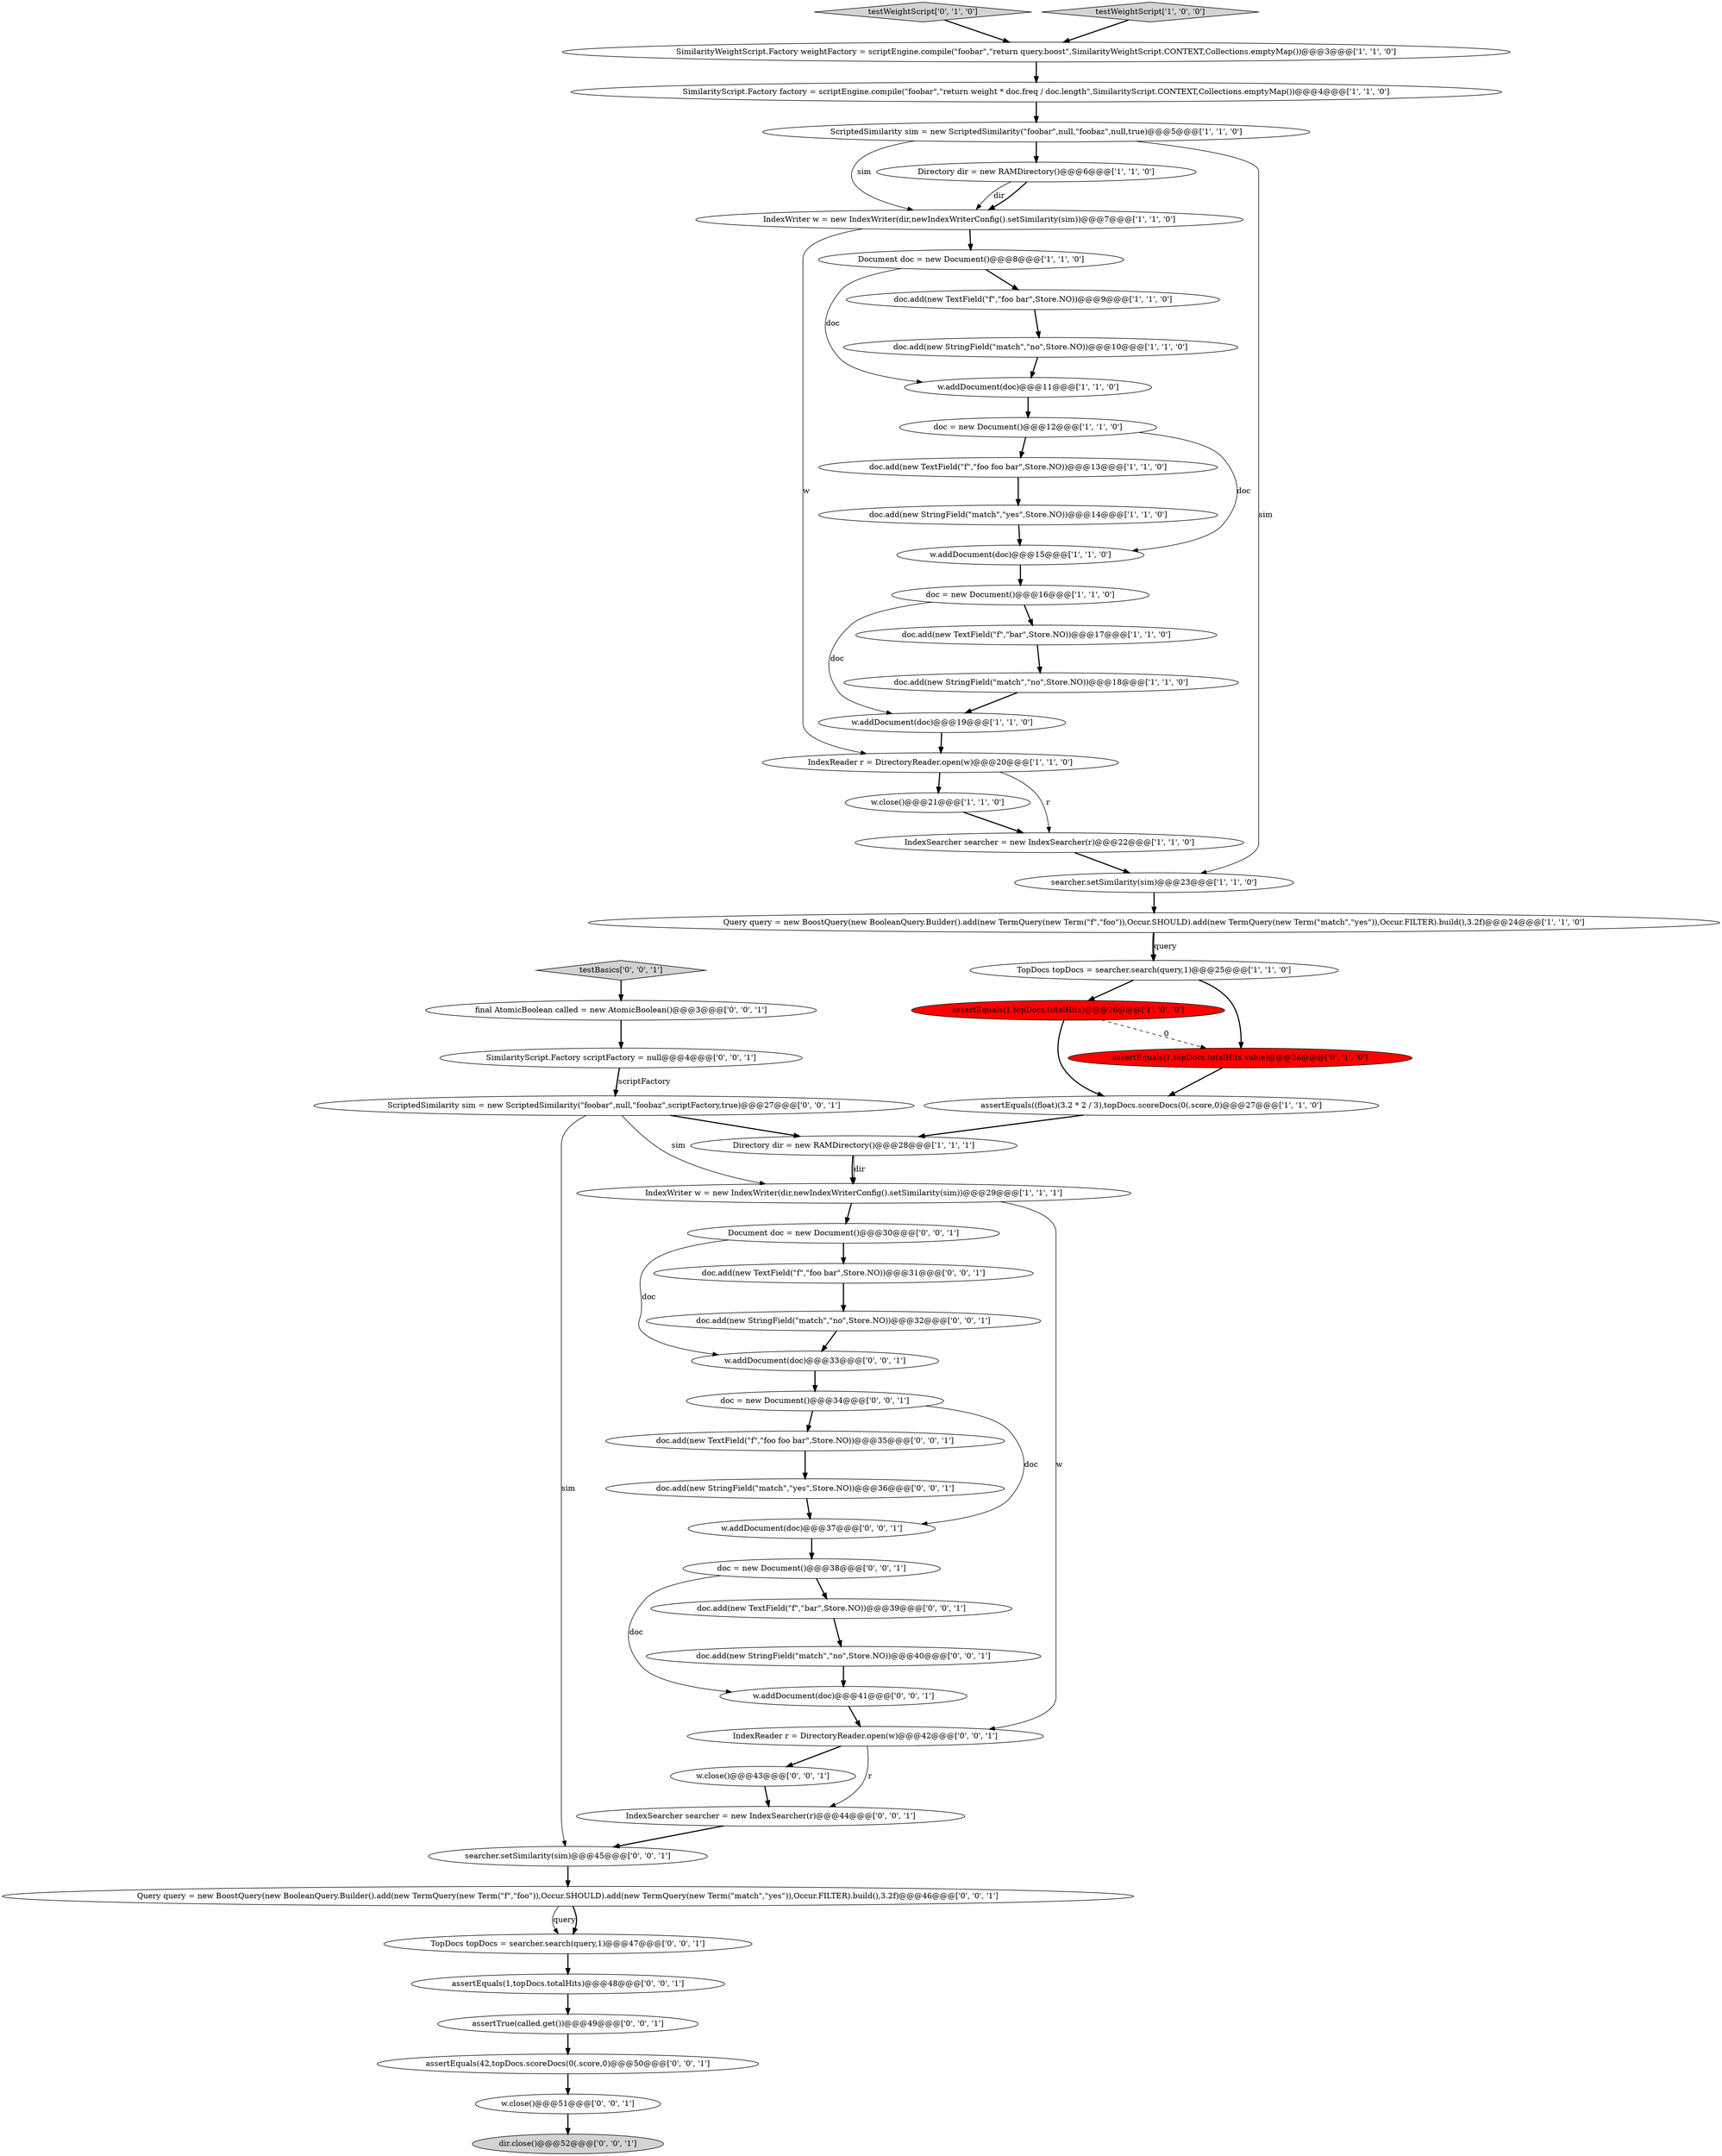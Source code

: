 digraph {
23 [style = filled, label = "doc.add(new StringField(\"match\",\"yes\",Store.NO))@@@14@@@['1', '1', '0']", fillcolor = white, shape = ellipse image = "AAA0AAABBB1BBB"];
2 [style = filled, label = "assertEquals((float)(3.2 * 2 / 3),topDocs.scoreDocs(0(.score,0)@@@27@@@['1', '1', '0']", fillcolor = white, shape = ellipse image = "AAA0AAABBB1BBB"];
34 [style = filled, label = "doc.add(new StringField(\"match\",\"no\",Store.NO))@@@32@@@['0', '0', '1']", fillcolor = white, shape = ellipse image = "AAA0AAABBB3BBB"];
47 [style = filled, label = "assertEquals(1,topDocs.totalHits)@@@48@@@['0', '0', '1']", fillcolor = white, shape = ellipse image = "AAA0AAABBB3BBB"];
54 [style = filled, label = "dir.close()@@@52@@@['0', '0', '1']", fillcolor = lightgray, shape = ellipse image = "AAA0AAABBB3BBB"];
4 [style = filled, label = "IndexWriter w = new IndexWriter(dir,newIndexWriterConfig().setSimilarity(sim))@@@7@@@['1', '1', '0']", fillcolor = white, shape = ellipse image = "AAA0AAABBB1BBB"];
22 [style = filled, label = "w.addDocument(doc)@@@11@@@['1', '1', '0']", fillcolor = white, shape = ellipse image = "AAA0AAABBB1BBB"];
28 [style = filled, label = "assertEquals(1,topDocs.totalHits.value)@@@26@@@['0', '1', '0']", fillcolor = red, shape = ellipse image = "AAA1AAABBB2BBB"];
39 [style = filled, label = "doc = new Document()@@@34@@@['0', '0', '1']", fillcolor = white, shape = ellipse image = "AAA0AAABBB3BBB"];
45 [style = filled, label = "doc = new Document()@@@38@@@['0', '0', '1']", fillcolor = white, shape = ellipse image = "AAA0AAABBB3BBB"];
30 [style = filled, label = "doc.add(new StringField(\"match\",\"no\",Store.NO))@@@40@@@['0', '0', '1']", fillcolor = white, shape = ellipse image = "AAA0AAABBB3BBB"];
3 [style = filled, label = "SimilarityWeightScript.Factory weightFactory = scriptEngine.compile(\"foobar\",\"return query.boost\",SimilarityWeightScript.CONTEXT,Collections.emptyMap())@@@3@@@['1', '1', '0']", fillcolor = white, shape = ellipse image = "AAA0AAABBB1BBB"];
24 [style = filled, label = "doc = new Document()@@@16@@@['1', '1', '0']", fillcolor = white, shape = ellipse image = "AAA0AAABBB1BBB"];
56 [style = filled, label = "ScriptedSimilarity sim = new ScriptedSimilarity(\"foobar\",null,\"foobaz\",scriptFactory,true)@@@27@@@['0', '0', '1']", fillcolor = white, shape = ellipse image = "AAA0AAABBB3BBB"];
9 [style = filled, label = "ScriptedSimilarity sim = new ScriptedSimilarity(\"foobar\",null,\"foobaz\",null,true)@@@5@@@['1', '1', '0']", fillcolor = white, shape = ellipse image = "AAA0AAABBB1BBB"];
29 [style = filled, label = "testWeightScript['0', '1', '0']", fillcolor = lightgray, shape = diamond image = "AAA0AAABBB2BBB"];
11 [style = filled, label = "Document doc = new Document()@@@8@@@['1', '1', '0']", fillcolor = white, shape = ellipse image = "AAA0AAABBB1BBB"];
46 [style = filled, label = "IndexSearcher searcher = new IndexSearcher(r)@@@44@@@['0', '0', '1']", fillcolor = white, shape = ellipse image = "AAA0AAABBB3BBB"];
15 [style = filled, label = "IndexReader r = DirectoryReader.open(w)@@@20@@@['1', '1', '0']", fillcolor = white, shape = ellipse image = "AAA0AAABBB1BBB"];
49 [style = filled, label = "w.addDocument(doc)@@@37@@@['0', '0', '1']", fillcolor = white, shape = ellipse image = "AAA0AAABBB3BBB"];
35 [style = filled, label = "w.close()@@@43@@@['0', '0', '1']", fillcolor = white, shape = ellipse image = "AAA0AAABBB3BBB"];
44 [style = filled, label = "doc.add(new StringField(\"match\",\"yes\",Store.NO))@@@36@@@['0', '0', '1']", fillcolor = white, shape = ellipse image = "AAA0AAABBB3BBB"];
1 [style = filled, label = "doc = new Document()@@@12@@@['1', '1', '0']", fillcolor = white, shape = ellipse image = "AAA0AAABBB1BBB"];
16 [style = filled, label = "Directory dir = new RAMDirectory()@@@28@@@['1', '1', '1']", fillcolor = white, shape = ellipse image = "AAA0AAABBB1BBB"];
14 [style = filled, label = "w.addDocument(doc)@@@19@@@['1', '1', '0']", fillcolor = white, shape = ellipse image = "AAA0AAABBB1BBB"];
10 [style = filled, label = "doc.add(new StringField(\"match\",\"no\",Store.NO))@@@18@@@['1', '1', '0']", fillcolor = white, shape = ellipse image = "AAA0AAABBB1BBB"];
7 [style = filled, label = "Directory dir = new RAMDirectory()@@@6@@@['1', '1', '0']", fillcolor = white, shape = ellipse image = "AAA0AAABBB1BBB"];
51 [style = filled, label = "SimilarityScript.Factory scriptFactory = null@@@4@@@['0', '0', '1']", fillcolor = white, shape = ellipse image = "AAA0AAABBB3BBB"];
33 [style = filled, label = "IndexReader r = DirectoryReader.open(w)@@@42@@@['0', '0', '1']", fillcolor = white, shape = ellipse image = "AAA0AAABBB3BBB"];
17 [style = filled, label = "doc.add(new TextField(\"f\",\"foo foo bar\",Store.NO))@@@13@@@['1', '1', '0']", fillcolor = white, shape = ellipse image = "AAA0AAABBB1BBB"];
41 [style = filled, label = "TopDocs topDocs = searcher.search(query,1)@@@47@@@['0', '0', '1']", fillcolor = white, shape = ellipse image = "AAA0AAABBB3BBB"];
19 [style = filled, label = "SimilarityScript.Factory factory = scriptEngine.compile(\"foobar\",\"return weight * doc.freq / doc.length\",SimilarityScript.CONTEXT,Collections.emptyMap())@@@4@@@['1', '1', '0']", fillcolor = white, shape = ellipse image = "AAA0AAABBB1BBB"];
52 [style = filled, label = "Document doc = new Document()@@@30@@@['0', '0', '1']", fillcolor = white, shape = ellipse image = "AAA0AAABBB3BBB"];
37 [style = filled, label = "final AtomicBoolean called = new AtomicBoolean()@@@3@@@['0', '0', '1']", fillcolor = white, shape = ellipse image = "AAA0AAABBB3BBB"];
0 [style = filled, label = "testWeightScript['1', '0', '0']", fillcolor = lightgray, shape = diamond image = "AAA0AAABBB1BBB"];
48 [style = filled, label = "doc.add(new TextField(\"f\",\"foo bar\",Store.NO))@@@31@@@['0', '0', '1']", fillcolor = white, shape = ellipse image = "AAA0AAABBB3BBB"];
12 [style = filled, label = "doc.add(new TextField(\"f\",\"foo bar\",Store.NO))@@@9@@@['1', '1', '0']", fillcolor = white, shape = ellipse image = "AAA0AAABBB1BBB"];
42 [style = filled, label = "assertEquals(42,topDocs.scoreDocs(0(.score,0)@@@50@@@['0', '0', '1']", fillcolor = white, shape = ellipse image = "AAA0AAABBB3BBB"];
5 [style = filled, label = "TopDocs topDocs = searcher.search(query,1)@@@25@@@['1', '1', '0']", fillcolor = white, shape = ellipse image = "AAA0AAABBB1BBB"];
13 [style = filled, label = "searcher.setSimilarity(sim)@@@23@@@['1', '1', '0']", fillcolor = white, shape = ellipse image = "AAA0AAABBB1BBB"];
25 [style = filled, label = "IndexSearcher searcher = new IndexSearcher(r)@@@22@@@['1', '1', '0']", fillcolor = white, shape = ellipse image = "AAA0AAABBB1BBB"];
38 [style = filled, label = "doc.add(new TextField(\"f\",\"foo foo bar\",Store.NO))@@@35@@@['0', '0', '1']", fillcolor = white, shape = ellipse image = "AAA0AAABBB3BBB"];
53 [style = filled, label = "doc.add(new TextField(\"f\",\"bar\",Store.NO))@@@39@@@['0', '0', '1']", fillcolor = white, shape = ellipse image = "AAA0AAABBB3BBB"];
32 [style = filled, label = "w.addDocument(doc)@@@41@@@['0', '0', '1']", fillcolor = white, shape = ellipse image = "AAA0AAABBB3BBB"];
18 [style = filled, label = "assertEquals(1,topDocs.totalHits)@@@26@@@['1', '0', '0']", fillcolor = red, shape = ellipse image = "AAA1AAABBB1BBB"];
21 [style = filled, label = "w.addDocument(doc)@@@15@@@['1', '1', '0']", fillcolor = white, shape = ellipse image = "AAA0AAABBB1BBB"];
43 [style = filled, label = "testBasics['0', '0', '1']", fillcolor = lightgray, shape = diamond image = "AAA0AAABBB3BBB"];
8 [style = filled, label = "doc.add(new TextField(\"f\",\"bar\",Store.NO))@@@17@@@['1', '1', '0']", fillcolor = white, shape = ellipse image = "AAA0AAABBB1BBB"];
26 [style = filled, label = "w.close()@@@21@@@['1', '1', '0']", fillcolor = white, shape = ellipse image = "AAA0AAABBB1BBB"];
50 [style = filled, label = "w.close()@@@51@@@['0', '0', '1']", fillcolor = white, shape = ellipse image = "AAA0AAABBB3BBB"];
55 [style = filled, label = "assertTrue(called.get())@@@49@@@['0', '0', '1']", fillcolor = white, shape = ellipse image = "AAA0AAABBB3BBB"];
40 [style = filled, label = "searcher.setSimilarity(sim)@@@45@@@['0', '0', '1']", fillcolor = white, shape = ellipse image = "AAA0AAABBB3BBB"];
20 [style = filled, label = "Query query = new BoostQuery(new BooleanQuery.Builder().add(new TermQuery(new Term(\"f\",\"foo\")),Occur.SHOULD).add(new TermQuery(new Term(\"match\",\"yes\")),Occur.FILTER).build(),3.2f)@@@24@@@['1', '1', '0']", fillcolor = white, shape = ellipse image = "AAA0AAABBB1BBB"];
31 [style = filled, label = "Query query = new BoostQuery(new BooleanQuery.Builder().add(new TermQuery(new Term(\"f\",\"foo\")),Occur.SHOULD).add(new TermQuery(new Term(\"match\",\"yes\")),Occur.FILTER).build(),3.2f)@@@46@@@['0', '0', '1']", fillcolor = white, shape = ellipse image = "AAA0AAABBB3BBB"];
27 [style = filled, label = "IndexWriter w = new IndexWriter(dir,newIndexWriterConfig().setSimilarity(sim))@@@29@@@['1', '1', '1']", fillcolor = white, shape = ellipse image = "AAA0AAABBB1BBB"];
6 [style = filled, label = "doc.add(new StringField(\"match\",\"no\",Store.NO))@@@10@@@['1', '1', '0']", fillcolor = white, shape = ellipse image = "AAA0AAABBB1BBB"];
36 [style = filled, label = "w.addDocument(doc)@@@33@@@['0', '0', '1']", fillcolor = white, shape = ellipse image = "AAA0AAABBB3BBB"];
0->3 [style = bold, label=""];
49->45 [style = bold, label=""];
8->10 [style = bold, label=""];
33->35 [style = bold, label=""];
1->21 [style = solid, label="doc"];
42->50 [style = bold, label=""];
16->27 [style = bold, label=""];
24->14 [style = solid, label="doc"];
38->44 [style = bold, label=""];
10->14 [style = bold, label=""];
6->22 [style = bold, label=""];
25->13 [style = bold, label=""];
37->51 [style = bold, label=""];
45->32 [style = solid, label="doc"];
26->25 [style = bold, label=""];
29->3 [style = bold, label=""];
31->41 [style = solid, label="query"];
7->4 [style = solid, label="dir"];
39->49 [style = solid, label="doc"];
51->56 [style = bold, label=""];
53->30 [style = bold, label=""];
30->32 [style = bold, label=""];
11->12 [style = bold, label=""];
21->24 [style = bold, label=""];
5->18 [style = bold, label=""];
44->49 [style = bold, label=""];
7->4 [style = bold, label=""];
45->53 [style = bold, label=""];
43->37 [style = bold, label=""];
18->2 [style = bold, label=""];
9->7 [style = bold, label=""];
5->28 [style = bold, label=""];
12->6 [style = bold, label=""];
55->42 [style = bold, label=""];
51->56 [style = solid, label="scriptFactory"];
16->27 [style = solid, label="dir"];
17->23 [style = bold, label=""];
36->39 [style = bold, label=""];
32->33 [style = bold, label=""];
1->17 [style = bold, label=""];
15->26 [style = bold, label=""];
20->5 [style = bold, label=""];
27->52 [style = bold, label=""];
15->25 [style = solid, label="r"];
33->46 [style = solid, label="r"];
28->2 [style = bold, label=""];
56->40 [style = solid, label="sim"];
56->27 [style = solid, label="sim"];
47->55 [style = bold, label=""];
9->4 [style = solid, label="sim"];
3->19 [style = bold, label=""];
19->9 [style = bold, label=""];
23->21 [style = bold, label=""];
20->5 [style = solid, label="query"];
52->48 [style = bold, label=""];
34->36 [style = bold, label=""];
31->41 [style = bold, label=""];
39->38 [style = bold, label=""];
9->13 [style = solid, label="sim"];
27->33 [style = solid, label="w"];
18->28 [style = dashed, label="0"];
56->16 [style = bold, label=""];
14->15 [style = bold, label=""];
40->31 [style = bold, label=""];
22->1 [style = bold, label=""];
35->46 [style = bold, label=""];
24->8 [style = bold, label=""];
46->40 [style = bold, label=""];
41->47 [style = bold, label=""];
4->11 [style = bold, label=""];
50->54 [style = bold, label=""];
11->22 [style = solid, label="doc"];
4->15 [style = solid, label="w"];
48->34 [style = bold, label=""];
52->36 [style = solid, label="doc"];
13->20 [style = bold, label=""];
2->16 [style = bold, label=""];
}
